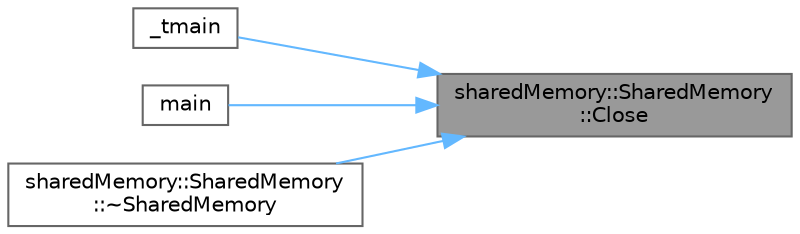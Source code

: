 digraph "sharedMemory::SharedMemory::Close"
{
 // LATEX_PDF_SIZE
  bgcolor="transparent";
  edge [fontname=Helvetica,fontsize=10,labelfontname=Helvetica,labelfontsize=10];
  node [fontname=Helvetica,fontsize=10,shape=box,height=0.2,width=0.4];
  rankdir="RL";
  Node1 [id="Node000001",label="sharedMemory::SharedMemory\l::Close",height=0.2,width=0.4,color="gray40", fillcolor="grey60", style="filled", fontcolor="black",tooltip="공유 메모리를 닫는 메서드입니다."];
  Node1 -> Node2 [id="edge1_Node000001_Node000002",dir="back",color="steelblue1",style="solid",tooltip=" "];
  Node2 [id="Node000002",label="_tmain",height=0.2,width=0.4,color="grey40", fillcolor="white", style="filled",URL="$_rtss_app_8cpp.html#a353674c5af92be7fb389265cde4e5e03",tooltip="메인 함수"];
  Node1 -> Node3 [id="edge2_Node000001_Node000003",dir="back",color="steelblue1",style="solid",tooltip=" "];
  Node3 [id="Node000003",label="main",height=0.2,width=0.4,color="grey40", fillcolor="white", style="filled",URL="$_win_app_8cpp.html#a9ef43c94a04d3145f5f315231da4526e",tooltip=" "];
  Node1 -> Node4 [id="edge3_Node000001_Node000004",dir="back",color="steelblue1",style="solid",tooltip=" "];
  Node4 [id="Node000004",label="sharedMemory::SharedMemory\l::~SharedMemory",height=0.2,width=0.4,color="grey40", fillcolor="white", style="filled",URL="$classshared_memory_1_1_shared_memory.html#a278d1c1c3cb41b07f8e865e8f55b9a57",tooltip="SharedMemory 클래스의 소멸자입니다."];
}
